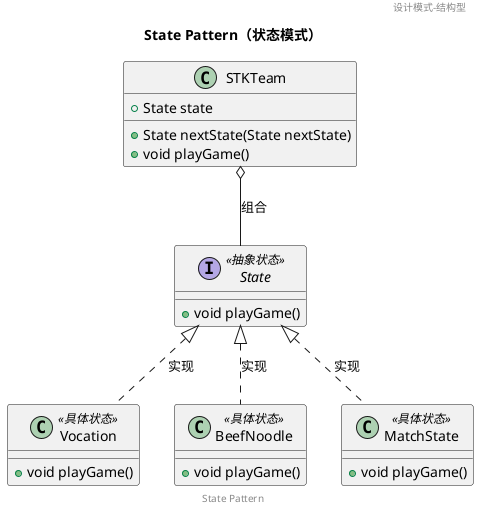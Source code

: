 @startuml
title State Pattern（状态模式）
header 设计模式-结构型
footer State Pattern

interface State <<抽象状态>>{
    + void playGame()
}
class Vocation <<具体状态>>{
    + void playGame()
}
class BeefNoodle <<具体状态>>{
    + void playGame()
}
class MatchState <<具体状态>>{
    + void playGame()
}
State <|.. Vocation : 实现
State <|.. BeefNoodle : 实现
State <|.. MatchState : 实现

class STKTeam {
    + State state
    + State nextState(State nextState)
    + void playGame()
}

STKTeam o-- State : 组合

@enduml